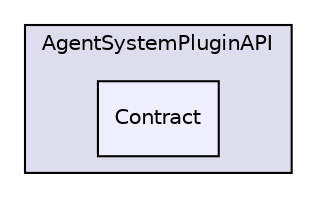 digraph "D:/Work/Programmieren/Java/D-MARLA/Implementation/PluginAPI/AgentSystemPluginAPI/src/AgentSystemPluginAPI/Contract" {
  compound=true
  node [ fontsize="10", fontname="Helvetica"];
  edge [ labelfontsize="10", labelfontname="Helvetica"];
  subgraph clusterdir_eb1255ce178d434b21ef0312c81adf76 {
    graph [ bgcolor="#ddddee", pencolor="black", label="AgentSystemPluginAPI" fontname="Helvetica", fontsize="10", URL="dir_eb1255ce178d434b21ef0312c81adf76.html"]
  dir_d97077ad99637fd1abc501f5e5c8b4c0 [shape=box, label="Contract", style="filled", fillcolor="#eeeeff", pencolor="black", URL="dir_d97077ad99637fd1abc501f5e5c8b4c0.html"];
  }
}
